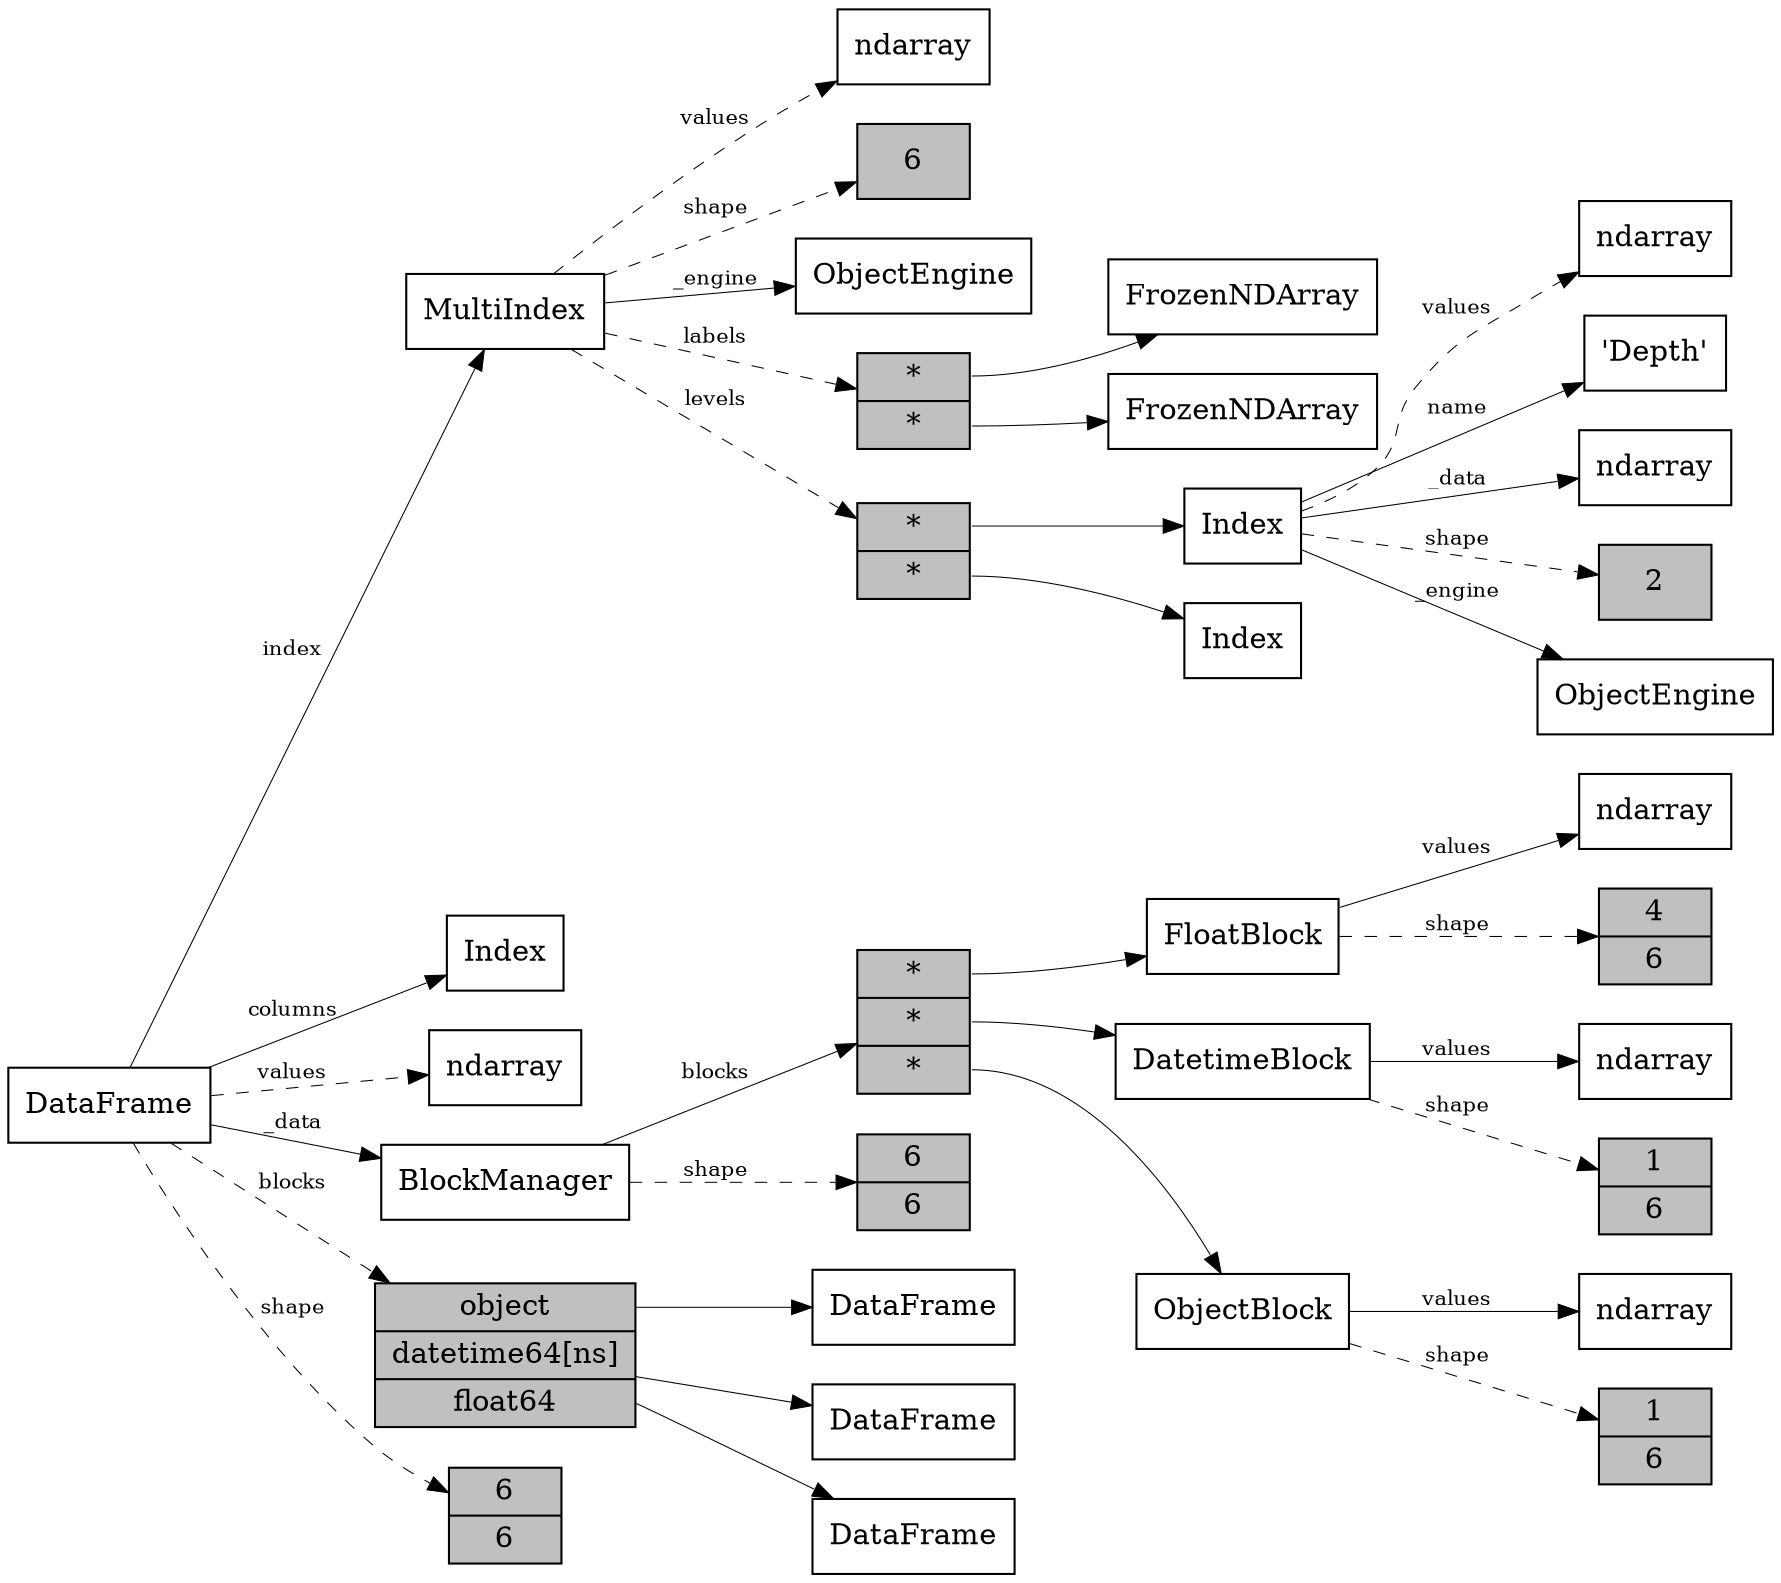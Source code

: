 digraph structs {
rankdir="LR";        
node [shape=record,style=filled];
edge [fontsize=10, penwidth=0.5];
obj_177464944[label="DataFrame",fillcolor=white];
obj_177464976[label="MultiIndex",fillcolor=white];
obj_177434040[label="ndarray",fillcolor=white];
obj_177464976 -> obj_177434040[label="values",style=dashed];
obj_179096048[label="<f0> 6",fillcolor=gray];
obj_177464976 -> obj_179096048[label="shape",style=dashed];
obj_177905968[label="ObjectEngine",fillcolor=white];
obj_177464976 -> obj_177905968[label="_engine",style=solid];
obj_177903008[label="<f0> *|<f1> *",fillcolor=gray];
obj_176989296[label="FrozenNDArray",fillcolor=white];
obj_177903008:f0 -> obj_176989296;
obj_176990256[label="FrozenNDArray",fillcolor=white];
obj_177903008:f1 -> obj_176990256;
obj_177464976 -> obj_177903008[label="labels",style=dashed];
obj_177375632[label="<f0> *|<f1> *",fillcolor=gray];
obj_177427856[label="Index",fillcolor=white];
obj_179116176[label="ndarray",fillcolor=white];
obj_177427856 -> obj_179116176[label="values",style=dashed];
obj_177427856 -> obj_177464224[label="name",style=solid];
obj_177464224[label="'Depth'", fillcolor=white]
obj_176862536[label="ndarray",fillcolor=white];
obj_177427856 -> obj_176862536[label="_data",style=solid];
obj_179096304[label="<f0> 2",fillcolor=gray];
obj_177427856 -> obj_179096304[label="shape",style=dashed];
obj_177905712[label="ObjectEngine",fillcolor=white];
obj_177427856 -> obj_177905712[label="_engine",style=solid];
obj_177375632:f0 -> obj_177427856;
obj_177464400[label="Index",fillcolor=white];
obj_177375632:f1 -> obj_177464400;
obj_177464976 -> obj_177375632[label="levels",style=dashed];
obj_177464944 -> obj_177464976[label="index",style=solid];
obj_177463920[label="Index",fillcolor=white];
obj_177464944 -> obj_177463920[label="columns",style=solid];
obj_179092400[label="ndarray",fillcolor=white];
obj_177464944 -> obj_179092400[label="values",style=dashed];
obj_176815408[label="BlockManager",fillcolor=white];
obj_176863872[label="<f0> *|<f1> *|<f2> *",fillcolor=gray];
obj_177901664[label="FloatBlock",fillcolor=white];
obj_176863096[label="ndarray",fillcolor=white];
obj_177901664 -> obj_176863096[label="values",style=solid];
obj_179364048[label="<f0> 4|<f1> 6",fillcolor=gray];
obj_177901664 -> obj_179364048[label="shape",style=dashed];
obj_176863872:f0 -> obj_177901664;
obj_177902288[label="DatetimeBlock",fillcolor=white];
obj_177241208[label="ndarray",fillcolor=white];
obj_177902288 -> obj_177241208[label="values",style=solid];
obj_179091896[label="<f0> 1|<f1> 6",fillcolor=gray];
obj_177902288 -> obj_179091896[label="shape",style=dashed];
obj_176863872:f1 -> obj_177902288;
obj_177902624[label="ObjectBlock",fillcolor=white];
obj_177241048[label="ndarray",fillcolor=white];
obj_177902624 -> obj_177241048[label="values",style=solid];
obj_179092376[label="<f0> 1|<f1> 6",fillcolor=gray];
obj_177902624 -> obj_179092376[label="shape",style=dashed];
obj_176863872:f2 -> obj_177902624;
obj_176815408 -> obj_176863872[label="blocks",style=solid];
obj_179092456[label="<f0> 6|<f1> 6",fillcolor=gray];
obj_176815408 -> obj_179092456[label="shape",style=dashed];
obj_177464944 -> obj_176815408[label="_data",style=solid];
obj_179167072[label="<fobject> object|<fdatetime64[ns]> datetime64[ns]|<ffloat64> float64",fillcolor=gray];
obj_179602800[label="DataFrame",fillcolor=white];
obj_179167072:fobject -> obj_179602800;
obj_179601968[label="DataFrame",fillcolor=white];
obj_179167072:fdatetime64ns -> obj_179601968;
obj_179602672[label="DataFrame",fillcolor=white];
obj_179167072:ffloat64 -> obj_179602672;
obj_177464944 -> obj_179167072[label="blocks",style=dashed];
obj_179452224[label="<f0> 6|<f1> 6",fillcolor=gray];
obj_177464944 -> obj_179452224[label="shape",style=dashed];
}
